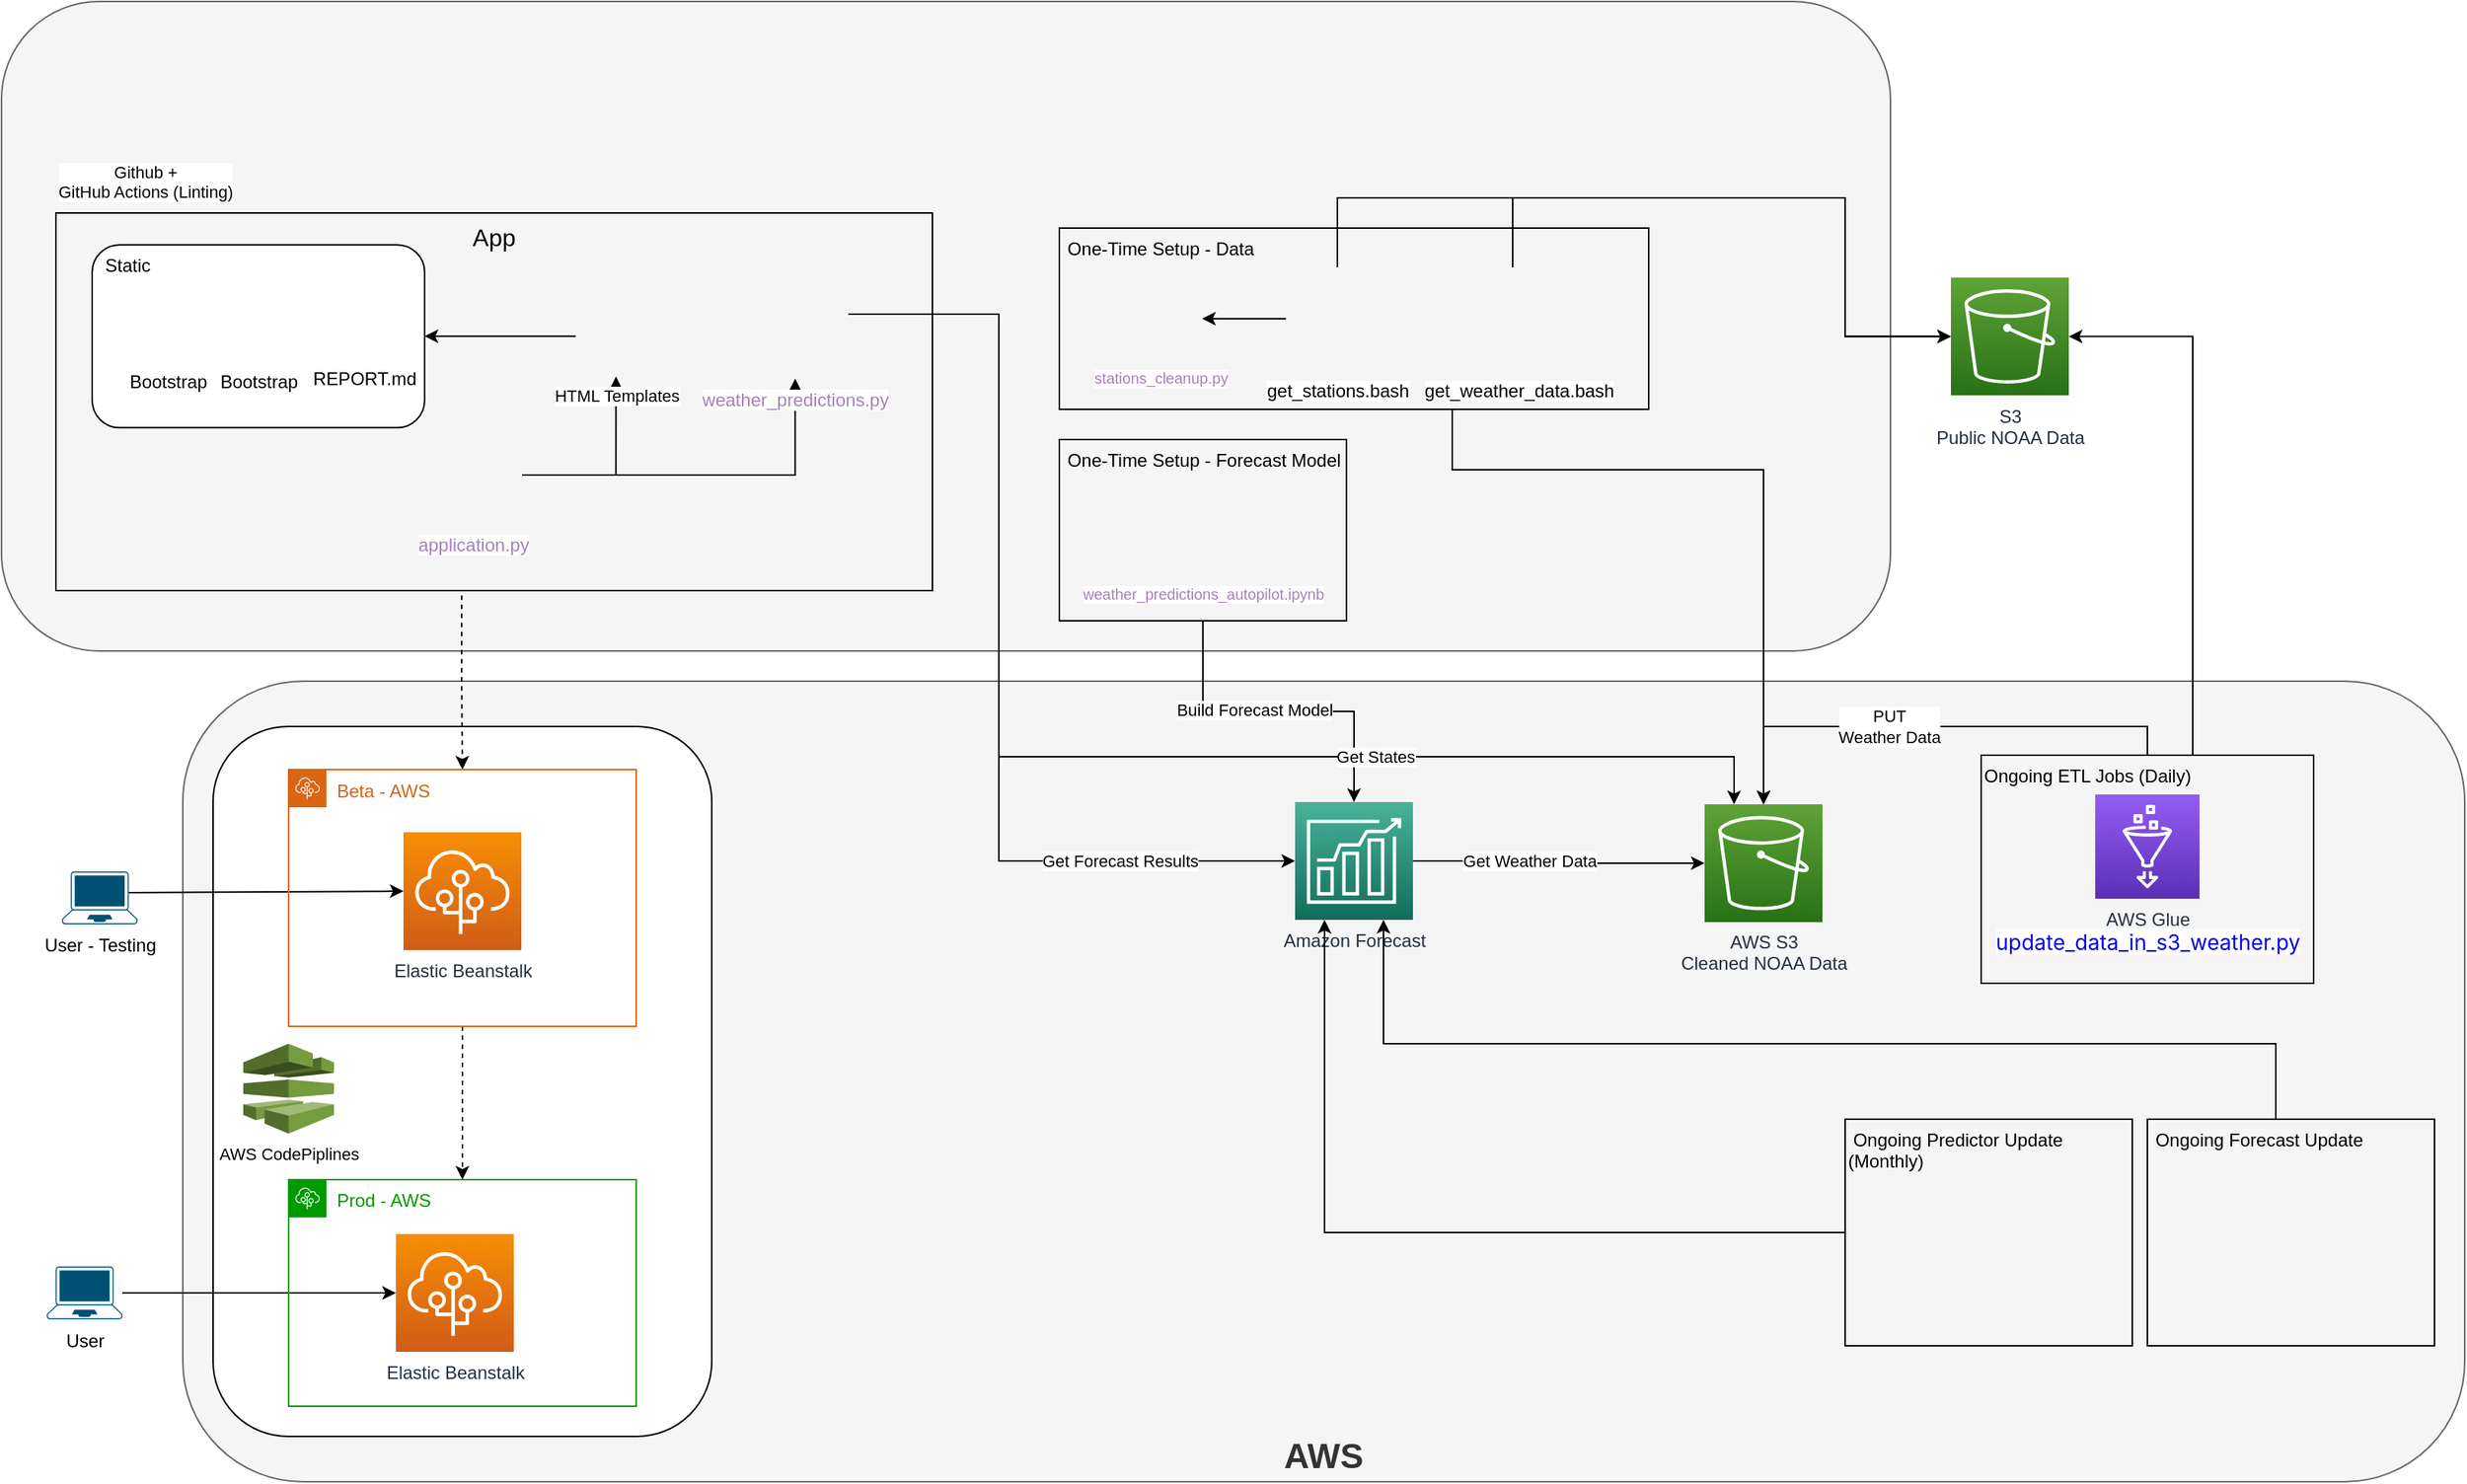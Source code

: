 <mxfile version="20.5.1" type="github">
  <diagram id="uCUmhPaclYyrkWVYoByS" name="Page-1">
    <mxGraphModel dx="1957" dy="969" grid="1" gridSize="10" guides="1" tooltips="1" connect="1" arrows="1" fold="1" page="1" pageScale="1" pageWidth="850" pageHeight="1100" math="0" shadow="0">
      <root>
        <mxCell id="0" />
        <mxCell id="1" parent="0" />
        <mxCell id="N-B8ZxFEc36IfZRzfziT-58" value="AWS" style="rounded=1;whiteSpace=wrap;html=1;fontSize=23;verticalAlign=bottom;fontStyle=1;fillColor=#f5f5f5;fontColor=#333333;strokeColor=#666666;" vertex="1" parent="1">
          <mxGeometry x="140" y="470" width="1510" height="530" as="geometry" />
        </mxCell>
        <mxCell id="N-B8ZxFEc36IfZRzfziT-39" value="" style="rounded=1;whiteSpace=wrap;html=1;fontSize=11;fillColor=#f5f5f5;strokeColor=#666666;fontColor=#333333;" vertex="1" parent="1">
          <mxGeometry x="20" y="20" width="1250" height="430" as="geometry" />
        </mxCell>
        <mxCell id="N-B8ZxFEc36IfZRzfziT-44" style="edgeStyle=orthogonalEdgeStyle;rounded=0;orthogonalLoop=1;jettySize=auto;html=1;entryX=0.5;entryY=0;entryDx=0;entryDy=0;entryPerimeter=0;fontSize=11;" edge="1" parent="1" source="N-B8ZxFEc36IfZRzfziT-42" target="N-B8ZxFEc36IfZRzfziT-43">
          <mxGeometry relative="1" as="geometry" />
        </mxCell>
        <mxCell id="N-B8ZxFEc36IfZRzfziT-51" value="Build Forecast Model" style="edgeLabel;html=1;align=center;verticalAlign=middle;resizable=0;points=[];fontSize=11;" vertex="1" connectable="0" parent="N-B8ZxFEc36IfZRzfziT-44">
          <mxGeometry x="-0.144" y="1" relative="1" as="geometry">
            <mxPoint as="offset" />
          </mxGeometry>
        </mxCell>
        <mxCell id="N-B8ZxFEc36IfZRzfziT-42" value="&amp;nbsp;One-Time Setup - Forecast Model" style="rounded=0;whiteSpace=wrap;html=1;fillColor=none;align=left;verticalAlign=top;" vertex="1" parent="1">
          <mxGeometry x="720" y="310" width="190" height="120" as="geometry" />
        </mxCell>
        <mxCell id="N-B8ZxFEc36IfZRzfziT-41" value="" style="rounded=1;whiteSpace=wrap;html=1;fontSize=11;" vertex="1" parent="1">
          <mxGeometry x="160" y="500" width="330" height="470" as="geometry" />
        </mxCell>
        <mxCell id="N-B8ZxFEc36IfZRzfziT-37" style="edgeStyle=orthogonalEdgeStyle;rounded=0;orthogonalLoop=1;jettySize=auto;html=1;entryX=0.5;entryY=0;entryDx=0;entryDy=0;entryPerimeter=0;fontSize=11;" edge="1" parent="1" source="N-B8ZxFEc36IfZRzfziT-12" target="PGNGUmruBmEjUjXc-qWK-37">
          <mxGeometry relative="1" as="geometry">
            <Array as="points">
              <mxPoint x="980" y="330" />
              <mxPoint x="1186" y="330" />
            </Array>
          </mxGeometry>
        </mxCell>
        <mxCell id="N-B8ZxFEc36IfZRzfziT-12" value="&amp;nbsp;One-Time Setup - Data" style="rounded=0;whiteSpace=wrap;html=1;fillColor=none;align=left;verticalAlign=top;" vertex="1" parent="1">
          <mxGeometry x="720" y="170" width="390" height="120" as="geometry" />
        </mxCell>
        <mxCell id="PGNGUmruBmEjUjXc-qWK-28" style="edgeStyle=orthogonalEdgeStyle;rounded=0;orthogonalLoop=1;jettySize=auto;html=1;dashed=1;exitX=0.463;exitY=1.013;exitDx=0;exitDy=0;exitPerimeter=0;" parent="1" source="PGNGUmruBmEjUjXc-qWK-51" target="PGNGUmruBmEjUjXc-qWK-30" edge="1">
          <mxGeometry relative="1" as="geometry">
            <mxPoint x="465" y="480" as="targetPoint" />
            <mxPoint x="482" y="231.519" as="sourcePoint" />
          </mxGeometry>
        </mxCell>
        <mxCell id="PGNGUmruBmEjUjXc-qWK-35" style="edgeStyle=orthogonalEdgeStyle;rounded=0;orthogonalLoop=1;jettySize=auto;html=1;" parent="1" source="PGNGUmruBmEjUjXc-qWK-2" target="PGNGUmruBmEjUjXc-qWK-32" edge="1">
          <mxGeometry relative="1" as="geometry" />
        </mxCell>
        <mxCell id="PGNGUmruBmEjUjXc-qWK-2" value="User" style="points=[[0.13,0.02,0],[0.5,0,0],[0.87,0.02,0],[0.885,0.4,0],[0.985,0.985,0],[0.5,1,0],[0.015,0.985,0],[0.115,0.4,0]];verticalLabelPosition=bottom;sketch=0;html=1;verticalAlign=top;aspect=fixed;align=center;pointerEvents=1;shape=mxgraph.cisco19.laptop;fillColor=#005073;strokeColor=none;" parent="1" vertex="1">
          <mxGeometry x="50" y="857.5" width="50" height="35" as="geometry" />
        </mxCell>
        <mxCell id="PGNGUmruBmEjUjXc-qWK-12" value="User - Testing" style="points=[[0.13,0.02,0],[0.5,0,0],[0.87,0.02,0],[0.885,0.4,0],[0.985,0.985,0],[0.5,1,0],[0.015,0.985,0],[0.115,0.4,0]];verticalLabelPosition=bottom;sketch=0;html=1;verticalAlign=top;aspect=fixed;align=center;pointerEvents=1;shape=mxgraph.cisco19.laptop;fillColor=#005073;strokeColor=none;" parent="1" vertex="1">
          <mxGeometry x="60" y="596" width="50" height="35" as="geometry" />
        </mxCell>
        <mxCell id="PGNGUmruBmEjUjXc-qWK-13" value="" style="endArrow=classic;html=1;rounded=0;exitX=0.885;exitY=0.4;exitDx=0;exitDy=0;exitPerimeter=0;entryX=0;entryY=0.5;entryDx=0;entryDy=0;entryPerimeter=0;" parent="1" source="PGNGUmruBmEjUjXc-qWK-12" target="PGNGUmruBmEjUjXc-qWK-11" edge="1">
          <mxGeometry width="50" height="50" relative="1" as="geometry">
            <mxPoint x="120" y="640" as="sourcePoint" />
            <mxPoint x="170" y="590" as="targetPoint" />
          </mxGeometry>
        </mxCell>
        <mxCell id="PGNGUmruBmEjUjXc-qWK-36" style="edgeStyle=orthogonalEdgeStyle;rounded=0;orthogonalLoop=1;jettySize=auto;html=1;entryX=0.5;entryY=0;entryDx=0;entryDy=0;dashed=1;fontColor=#009900;" parent="1" source="PGNGUmruBmEjUjXc-qWK-30" target="PGNGUmruBmEjUjXc-qWK-31" edge="1">
          <mxGeometry relative="1" as="geometry" />
        </mxCell>
        <mxCell id="PGNGUmruBmEjUjXc-qWK-30" value="Beta - AWS" style="points=[[0,0],[0.25,0],[0.5,0],[0.75,0],[1,0],[1,0.25],[1,0.5],[1,0.75],[1,1],[0.75,1],[0.5,1],[0.25,1],[0,1],[0,0.75],[0,0.5],[0,0.25]];outlineConnect=0;gradientColor=none;html=1;whiteSpace=wrap;fontSize=12;fontStyle=0;container=1;pointerEvents=0;collapsible=0;recursiveResize=0;shape=mxgraph.aws4.group;grIcon=mxgraph.aws4.group_elastic_beanstalk;strokeColor=#D86613;fillColor=none;verticalAlign=top;align=left;spacingLeft=30;fontColor=#D86613;dashed=0;" parent="1" vertex="1">
          <mxGeometry x="210" y="528.5" width="230" height="170" as="geometry" />
        </mxCell>
        <mxCell id="PGNGUmruBmEjUjXc-qWK-11" value="Elastic Beanstalk" style="sketch=0;points=[[0,0,0],[0.25,0,0],[0.5,0,0],[0.75,0,0],[1,0,0],[0,1,0],[0.25,1,0],[0.5,1,0],[0.75,1,0],[1,1,0],[0,0.25,0],[0,0.5,0],[0,0.75,0],[1,0.25,0],[1,0.5,0],[1,0.75,0]];outlineConnect=0;fontColor=#232F3E;gradientColor=#F78E04;gradientDirection=north;fillColor=#D05C17;strokeColor=#ffffff;dashed=0;verticalLabelPosition=bottom;verticalAlign=top;align=center;html=1;fontSize=12;fontStyle=0;aspect=fixed;shape=mxgraph.aws4.resourceIcon;resIcon=mxgraph.aws4.elastic_beanstalk;" parent="PGNGUmruBmEjUjXc-qWK-30" vertex="1">
          <mxGeometry x="76" y="41.5" width="78" height="78" as="geometry" />
        </mxCell>
        <mxCell id="PGNGUmruBmEjUjXc-qWK-31" value="&lt;font color=&quot;#009900&quot;&gt;Prod - AWS&lt;/font&gt;" style="points=[[0,0],[0.25,0],[0.5,0],[0.75,0],[1,0],[1,0.25],[1,0.5],[1,0.75],[1,1],[0.75,1],[0.5,1],[0.25,1],[0,1],[0,0.75],[0,0.5],[0,0.25]];outlineConnect=0;gradientColor=none;html=1;whiteSpace=wrap;fontSize=12;fontStyle=0;container=1;pointerEvents=0;collapsible=0;recursiveResize=0;shape=mxgraph.aws4.group;grIcon=mxgraph.aws4.group_elastic_beanstalk;strokeColor=#009900;fillColor=none;verticalAlign=top;align=left;spacingLeft=30;fontColor=#D86613;dashed=0;" parent="1" vertex="1">
          <mxGeometry x="210" y="800" width="230" height="150" as="geometry" />
        </mxCell>
        <mxCell id="PGNGUmruBmEjUjXc-qWK-32" value="Elastic Beanstalk" style="sketch=0;points=[[0,0,0],[0.25,0,0],[0.5,0,0],[0.75,0,0],[1,0,0],[0,1,0],[0.25,1,0],[0.5,1,0],[0.75,1,0],[1,1,0],[0,0.25,0],[0,0.5,0],[0,0.75,0],[1,0.25,0],[1,0.5,0],[1,0.75,0]];outlineConnect=0;fontColor=#232F3E;gradientColor=#F78E04;gradientDirection=north;fillColor=#D05C17;strokeColor=#ffffff;dashed=0;verticalLabelPosition=bottom;verticalAlign=top;align=center;html=1;fontSize=12;fontStyle=0;aspect=fixed;shape=mxgraph.aws4.resourceIcon;resIcon=mxgraph.aws4.elastic_beanstalk;" parent="PGNGUmruBmEjUjXc-qWK-31" vertex="1">
          <mxGeometry x="71" y="36" width="78" height="78" as="geometry" />
        </mxCell>
        <mxCell id="PGNGUmruBmEjUjXc-qWK-48" value="stations_cleanup.py" style="shape=image;html=1;verticalAlign=top;verticalLabelPosition=bottom;labelBackgroundColor=#ffffff;imageAspect=0;aspect=fixed;image=https://cdn1.iconfinder.com/data/icons/ionicons-fill-vol-2/512/logo-python-128.png;strokeColor=#A680B8;fontColor=#A680B8;fontSize=10;" parent="1" vertex="1">
          <mxGeometry x="759.997" y="202.756" width="54.49" height="54.49" as="geometry" />
        </mxCell>
        <mxCell id="PGNGUmruBmEjUjXc-qWK-49" value="weather_predictions_autopilot.ipynb" style="shape=image;html=1;verticalAlign=top;verticalLabelPosition=bottom;labelBackgroundColor=#ffffff;imageAspect=0;aspect=fixed;image=https://cdn1.iconfinder.com/data/icons/ionicons-fill-vol-2/512/logo-python-128.png;strokeColor=#A680B8;fontColor=#A680B8;fontSize=10;" parent="1" vertex="1">
          <mxGeometry x="784.844" y="339.848" width="60.31" height="60.31" as="geometry" />
        </mxCell>
        <mxCell id="N-B8ZxFEc36IfZRzfziT-4" value="" style="group" vertex="1" connectable="0" parent="1">
          <mxGeometry x="60" y="160" width="580" height="250" as="geometry" />
        </mxCell>
        <mxCell id="PGNGUmruBmEjUjXc-qWK-51" value="App" style="rounded=0;whiteSpace=wrap;html=1;fillColor=none;align=center;verticalAlign=top;fontSize=16;" parent="N-B8ZxFEc36IfZRzfziT-4" vertex="1">
          <mxGeometry x="-4" width="580" height="250" as="geometry" />
        </mxCell>
        <mxCell id="N-B8ZxFEc36IfZRzfziT-24" value="&amp;nbsp; Static" style="rounded=1;whiteSpace=wrap;html=1;align=left;labelPosition=center;verticalLabelPosition=middle;verticalAlign=top;" vertex="1" parent="N-B8ZxFEc36IfZRzfziT-4">
          <mxGeometry x="20" y="21.08" width="220" height="121.1" as="geometry" />
        </mxCell>
        <mxCell id="N-B8ZxFEc36IfZRzfziT-17" style="edgeStyle=orthogonalEdgeStyle;rounded=0;orthogonalLoop=1;jettySize=auto;html=1;" edge="1" parent="N-B8ZxFEc36IfZRzfziT-4" source="PGNGUmruBmEjUjXc-qWK-46" target="PGNGUmruBmEjUjXc-qWK-47">
          <mxGeometry relative="1" as="geometry" />
        </mxCell>
        <mxCell id="N-B8ZxFEc36IfZRzfziT-35" style="edgeStyle=orthogonalEdgeStyle;rounded=0;orthogonalLoop=1;jettySize=auto;html=1;entryX=0.5;entryY=1;entryDx=0;entryDy=0;fontSize=11;" edge="1" parent="N-B8ZxFEc36IfZRzfziT-4" source="PGNGUmruBmEjUjXc-qWK-46" target="N-B8ZxFEc36IfZRzfziT-32">
          <mxGeometry relative="1" as="geometry" />
        </mxCell>
        <mxCell id="PGNGUmruBmEjUjXc-qWK-46" value="application.py" style="shape=image;html=1;verticalAlign=top;verticalLabelPosition=bottom;labelBackgroundColor=#ffffff;imageAspect=0;aspect=fixed;image=https://cdn1.iconfinder.com/data/icons/ionicons-fill-vol-2/512/logo-python-128.png;strokeColor=#A680B8;fontColor=#A680B8;" parent="N-B8ZxFEc36IfZRzfziT-4" vertex="1">
          <mxGeometry x="240.0" y="141.253" width="64.488" height="64.488" as="geometry" />
        </mxCell>
        <mxCell id="PGNGUmruBmEjUjXc-qWK-47" value="weather_predictions.py" style="shape=image;html=1;verticalAlign=top;verticalLabelPosition=bottom;labelBackgroundColor=#ffffff;imageAspect=0;aspect=fixed;image=https://cdn1.iconfinder.com/data/icons/ionicons-fill-vol-2/512/logo-python-128.png;strokeColor=#A680B8;fontColor=#A680B8;" parent="N-B8ZxFEc36IfZRzfziT-4" vertex="1">
          <mxGeometry x="450.0" y="39.176" width="70.44" height="70.44" as="geometry" />
        </mxCell>
        <mxCell id="N-B8ZxFEc36IfZRzfziT-23" value="Bootstrap" style="shape=image;html=1;verticalAlign=top;verticalLabelPosition=bottom;labelBackgroundColor=#ffffff;imageAspect=0;aspect=fixed;image=https://cdn1.iconfinder.com/data/icons/bootstrap-vol-3/16/filetype-css-128.png;align=center;" vertex="1" parent="N-B8ZxFEc36IfZRzfziT-4">
          <mxGeometry x="50" y="57.793" width="40" height="40" as="geometry" />
        </mxCell>
        <mxCell id="N-B8ZxFEc36IfZRzfziT-25" value="Bootstrap" style="shape=image;html=1;verticalAlign=top;verticalLabelPosition=bottom;labelBackgroundColor=#ffffff;imageAspect=0;aspect=fixed;image=https://cdn1.iconfinder.com/data/icons/bootstrap-vol-3/16/filetype-js-128.png" vertex="1" parent="N-B8ZxFEc36IfZRzfziT-4">
          <mxGeometry x="110" y="57.793" width="40" height="40" as="geometry" />
        </mxCell>
        <mxCell id="N-B8ZxFEc36IfZRzfziT-26" value="REPORT.md" style="shape=image;html=1;verticalAlign=top;verticalLabelPosition=bottom;labelBackgroundColor=#ffffff;imageAspect=0;aspect=fixed;image=https://cdn1.iconfinder.com/data/icons/bootstrap-vol-3/16/filetype-md-128.png" vertex="1" parent="N-B8ZxFEc36IfZRzfziT-4">
          <mxGeometry x="179" y="54.904" width="41.5" height="41.5" as="geometry" />
        </mxCell>
        <mxCell id="N-B8ZxFEc36IfZRzfziT-30" value="" style="shape=image;html=1;verticalAlign=top;verticalLabelPosition=bottom;labelBackgroundColor=#ffffff;imageAspect=0;aspect=fixed;image=https://cdn1.iconfinder.com/data/icons/unicons-line-vol-3/24/flask-128.png" vertex="1" parent="N-B8ZxFEc36IfZRzfziT-4">
          <mxGeometry x="244" y="2.4" width="26.08" height="26.08" as="geometry" />
        </mxCell>
        <mxCell id="N-B8ZxFEc36IfZRzfziT-34" style="edgeStyle=orthogonalEdgeStyle;rounded=0;orthogonalLoop=1;jettySize=auto;html=1;entryX=1;entryY=0.5;entryDx=0;entryDy=0;fontSize=16;" edge="1" parent="N-B8ZxFEc36IfZRzfziT-4" source="N-B8ZxFEc36IfZRzfziT-32" target="N-B8ZxFEc36IfZRzfziT-24">
          <mxGeometry relative="1" as="geometry" />
        </mxCell>
        <mxCell id="N-B8ZxFEc36IfZRzfziT-32" value="HTML Templates" style="shape=image;html=1;verticalAlign=top;verticalLabelPosition=bottom;labelBackgroundColor=#ffffff;imageAspect=0;aspect=fixed;image=https://cdn2.iconfinder.com/data/icons/simple-files/128/HTML.png;fontSize=11;" vertex="1" parent="N-B8ZxFEc36IfZRzfziT-4">
          <mxGeometry x="340" y="55" width="53.26" height="53.26" as="geometry" />
        </mxCell>
        <mxCell id="PGNGUmruBmEjUjXc-qWK-37" value="AWS S3&lt;br&gt;Cleaned NOAA Data" style="sketch=0;points=[[0,0,0],[0.25,0,0],[0.5,0,0],[0.75,0,0],[1,0,0],[0,1,0],[0.25,1,0],[0.5,1,0],[0.75,1,0],[1,1,0],[0,0.25,0],[0,0.5,0],[0,0.75,0],[1,0.25,0],[1,0.5,0],[1,0.75,0]];outlineConnect=0;fontColor=#232F3E;gradientColor=#60A337;gradientDirection=north;fillColor=#277116;strokeColor=#ffffff;dashed=0;verticalLabelPosition=bottom;verticalAlign=top;align=center;html=1;fontSize=12;fontStyle=0;aspect=fixed;shape=mxgraph.aws4.resourceIcon;resIcon=mxgraph.aws4.s3;" parent="1" vertex="1">
          <mxGeometry x="1147" y="551.46" width="78" height="78" as="geometry" />
        </mxCell>
        <mxCell id="PGNGUmruBmEjUjXc-qWK-41" style="edgeStyle=orthogonalEdgeStyle;rounded=0;orthogonalLoop=1;jettySize=auto;html=1;exitX=0.5;exitY=1;exitDx=0;exitDy=0;exitPerimeter=0;fontColor=#009900;" parent="1" source="PGNGUmruBmEjUjXc-qWK-37" target="PGNGUmruBmEjUjXc-qWK-37" edge="1">
          <mxGeometry relative="1" as="geometry" />
        </mxCell>
        <mxCell id="N-B8ZxFEc36IfZRzfziT-6" style="edgeStyle=orthogonalEdgeStyle;rounded=0;orthogonalLoop=1;jettySize=auto;html=1;entryX=1;entryY=0.5;entryDx=0;entryDy=0;" edge="1" parent="1" source="N-B8ZxFEc36IfZRzfziT-5" target="PGNGUmruBmEjUjXc-qWK-48">
          <mxGeometry relative="1" as="geometry" />
        </mxCell>
        <mxCell id="N-B8ZxFEc36IfZRzfziT-8" style="edgeStyle=orthogonalEdgeStyle;rounded=0;orthogonalLoop=1;jettySize=auto;html=1;exitX=0.5;exitY=0;exitDx=0;exitDy=0;entryX=0;entryY=0.5;entryDx=0;entryDy=0;entryPerimeter=0;" edge="1" parent="1" source="N-B8ZxFEc36IfZRzfziT-5" target="N-B8ZxFEc36IfZRzfziT-7">
          <mxGeometry relative="1" as="geometry">
            <Array as="points">
              <mxPoint x="904" y="150" />
              <mxPoint x="1240" y="150" />
              <mxPoint x="1240" y="242" />
            </Array>
          </mxGeometry>
        </mxCell>
        <mxCell id="N-B8ZxFEc36IfZRzfziT-5" value="get_stations.bash" style="shape=image;html=1;verticalAlign=top;verticalLabelPosition=bottom;labelBackgroundColor=#ffffff;imageAspect=0;aspect=fixed;image=https://cdn1.iconfinder.com/data/icons/bootstrap-vol-3/16/filetype-sh-128.png" vertex="1" parent="1">
          <mxGeometry x="870" y="196" width="68" height="68" as="geometry" />
        </mxCell>
        <mxCell id="N-B8ZxFEc36IfZRzfziT-7" value="S3&lt;br&gt;Public NOAA Data" style="sketch=0;points=[[0,0,0],[0.25,0,0],[0.5,0,0],[0.75,0,0],[1,0,0],[0,1,0],[0.25,1,0],[0.5,1,0],[0.75,1,0],[1,1,0],[0,0.25,0],[0,0.5,0],[0,0.75,0],[1,0.25,0],[1,0.5,0],[1,0.75,0]];outlineConnect=0;fontColor=#232F3E;gradientColor=#60A337;gradientDirection=north;fillColor=#277116;strokeColor=#ffffff;dashed=0;verticalLabelPosition=bottom;verticalAlign=top;align=center;html=1;fontSize=12;fontStyle=0;aspect=fixed;shape=mxgraph.aws4.resourceIcon;resIcon=mxgraph.aws4.s3;" vertex="1" parent="1">
          <mxGeometry x="1310" y="202.76" width="78" height="78" as="geometry" />
        </mxCell>
        <mxCell id="N-B8ZxFEc36IfZRzfziT-14" style="edgeStyle=orthogonalEdgeStyle;rounded=0;orthogonalLoop=1;jettySize=auto;html=1;entryX=0;entryY=0.5;entryDx=0;entryDy=0;entryPerimeter=0;" edge="1" parent="1" source="N-B8ZxFEc36IfZRzfziT-10" target="N-B8ZxFEc36IfZRzfziT-7">
          <mxGeometry relative="1" as="geometry">
            <Array as="points">
              <mxPoint x="1020" y="150" />
              <mxPoint x="1240" y="150" />
              <mxPoint x="1240" y="242" />
            </Array>
          </mxGeometry>
        </mxCell>
        <mxCell id="N-B8ZxFEc36IfZRzfziT-10" value="get_weather_data.bash" style="shape=image;html=1;verticalAlign=top;verticalLabelPosition=bottom;labelBackgroundColor=#ffffff;imageAspect=0;aspect=fixed;image=https://cdn1.iconfinder.com/data/icons/bootstrap-vol-3/16/filetype-sh-128.png" vertex="1" parent="1">
          <mxGeometry x="990" y="196" width="68" height="68" as="geometry" />
        </mxCell>
        <mxCell id="N-B8ZxFEc36IfZRzfziT-21" style="edgeStyle=orthogonalEdgeStyle;rounded=0;orthogonalLoop=1;jettySize=auto;html=1;entryX=1;entryY=0.5;entryDx=0;entryDy=0;entryPerimeter=0;" edge="1" parent="1" source="N-B8ZxFEc36IfZRzfziT-18" target="N-B8ZxFEc36IfZRzfziT-7">
          <mxGeometry relative="1" as="geometry">
            <Array as="points">
              <mxPoint x="1470" y="242" />
            </Array>
          </mxGeometry>
        </mxCell>
        <mxCell id="N-B8ZxFEc36IfZRzfziT-38" style="edgeStyle=orthogonalEdgeStyle;rounded=0;orthogonalLoop=1;jettySize=auto;html=1;entryX=0.5;entryY=0;entryDx=0;entryDy=0;entryPerimeter=0;fontSize=11;" edge="1" parent="1" source="N-B8ZxFEc36IfZRzfziT-18" target="PGNGUmruBmEjUjXc-qWK-37">
          <mxGeometry relative="1" as="geometry">
            <Array as="points">
              <mxPoint x="1440" y="500" />
              <mxPoint x="1186" y="500" />
            </Array>
          </mxGeometry>
        </mxCell>
        <mxCell id="N-B8ZxFEc36IfZRzfziT-48" value="PUT&lt;br&gt;Weather Data" style="edgeLabel;html=1;align=center;verticalAlign=middle;resizable=0;points=[];fontSize=11;" vertex="1" connectable="0" parent="N-B8ZxFEc36IfZRzfziT-38">
          <mxGeometry x="0.17" relative="1" as="geometry">
            <mxPoint as="offset" />
          </mxGeometry>
        </mxCell>
        <mxCell id="N-B8ZxFEc36IfZRzfziT-18" value="Ongoing ETL Jobs (Daily)" style="rounded=0;whiteSpace=wrap;html=1;fillColor=none;align=left;verticalAlign=top;" vertex="1" parent="1">
          <mxGeometry x="1330" y="519" width="220" height="151" as="geometry" />
        </mxCell>
        <mxCell id="N-B8ZxFEc36IfZRzfziT-20" value="AWS Glue&lt;br&gt;&lt;a class=&quot;js-navigation-open Link--primary&quot; title=&quot;update_data_in_s3_weather.py&quot; data-turbo-frame=&quot;repo-content-turbo-frame&quot; href=&quot;https://github.com/robords/weather_predictions_with_aws/blob/main/glue_update_s3_data/update_data_in_s3_weather.py&quot; style=&quot;box-sizing: border-box; background-color: rgb(255, 255, 255); text-decoration-line: none; font-family: -apple-system, &amp;quot;system-ui&amp;quot;, &amp;quot;Segoe UI&amp;quot;, &amp;quot;Noto Sans&amp;quot;, Helvetica, Arial, sans-serif, &amp;quot;Apple Color Emoji&amp;quot;, &amp;quot;Segoe UI Emoji&amp;quot;; font-size: 14px; text-align: start;&quot;&gt;update_data_in_s3_weather.py&lt;/a&gt;" style="sketch=0;points=[[0,0,0],[0.25,0,0],[0.5,0,0],[0.75,0,0],[1,0,0],[0,1,0],[0.25,1,0],[0.5,1,0],[0.75,1,0],[1,1,0],[0,0.25,0],[0,0.5,0],[0,0.75,0],[1,0.25,0],[1,0.5,0],[1,0.75,0]];outlineConnect=0;fontColor=#232F3E;gradientColor=#945DF2;gradientDirection=north;fillColor=#5A30B5;strokeColor=#ffffff;dashed=0;verticalLabelPosition=bottom;verticalAlign=top;align=center;html=1;fontSize=12;fontStyle=0;aspect=fixed;shape=mxgraph.aws4.resourceIcon;resIcon=mxgraph.aws4.glue;" vertex="1" parent="1">
          <mxGeometry x="1405.5" y="545" width="69" height="69" as="geometry" />
        </mxCell>
        <mxCell id="N-B8ZxFEc36IfZRzfziT-36" value="Github + &lt;br&gt;GitHub Actions (Linting)" style="shape=image;html=1;verticalAlign=top;verticalLabelPosition=bottom;labelBackgroundColor=#ffffff;imageAspect=0;aspect=fixed;image=https://cdn4.iconfinder.com/data/icons/social-media-and-logos-11/32/Logo_Github-128.png;fontSize=11;" vertex="1" parent="1">
          <mxGeometry x="70" y="30" width="90" height="90" as="geometry" />
        </mxCell>
        <mxCell id="N-B8ZxFEc36IfZRzfziT-40" value="AWS CodePiplines" style="outlineConnect=0;dashed=0;verticalLabelPosition=bottom;verticalAlign=top;align=center;html=1;shape=mxgraph.aws3.codepipeline;fillColor=#759C3E;gradientColor=none;fontSize=11;" vertex="1" parent="1">
          <mxGeometry x="180" y="710" width="60" height="59.5" as="geometry" />
        </mxCell>
        <mxCell id="N-B8ZxFEc36IfZRzfziT-46" style="edgeStyle=orthogonalEdgeStyle;rounded=0;orthogonalLoop=1;jettySize=auto;html=1;entryX=0;entryY=0.5;entryDx=0;entryDy=0;entryPerimeter=0;fontSize=11;" edge="1" parent="1" source="N-B8ZxFEc36IfZRzfziT-43" target="PGNGUmruBmEjUjXc-qWK-37">
          <mxGeometry relative="1" as="geometry" />
        </mxCell>
        <mxCell id="N-B8ZxFEc36IfZRzfziT-49" value="Get Weather Data" style="edgeLabel;html=1;align=center;verticalAlign=middle;resizable=0;points=[];fontSize=11;" vertex="1" connectable="0" parent="N-B8ZxFEc36IfZRzfziT-46">
          <mxGeometry x="-0.223" relative="1" as="geometry">
            <mxPoint x="1" as="offset" />
          </mxGeometry>
        </mxCell>
        <mxCell id="N-B8ZxFEc36IfZRzfziT-43" value="Amazon Forecast" style="sketch=0;points=[[0,0,0],[0.25,0,0],[0.5,0,0],[0.75,0,0],[1,0,0],[0,1,0],[0.25,1,0],[0.5,1,0],[0.75,1,0],[1,1,0],[0,0.25,0],[0,0.5,0],[0,0.75,0],[1,0.25,0],[1,0.5,0],[1,0.75,0]];outlineConnect=0;fontColor=#232F3E;gradientColor=#4AB29A;gradientDirection=north;fillColor=#116D5B;strokeColor=#ffffff;dashed=0;verticalLabelPosition=bottom;verticalAlign=top;align=center;html=1;fontSize=12;fontStyle=0;aspect=fixed;shape=mxgraph.aws4.resourceIcon;resIcon=mxgraph.aws4.forecast;" vertex="1" parent="1">
          <mxGeometry x="876" y="550" width="78" height="78" as="geometry" />
        </mxCell>
        <mxCell id="N-B8ZxFEc36IfZRzfziT-45" style="edgeStyle=orthogonalEdgeStyle;rounded=0;orthogonalLoop=1;jettySize=auto;html=1;entryX=0;entryY=0.5;entryDx=0;entryDy=0;entryPerimeter=0;fontSize=11;" edge="1" parent="1" source="PGNGUmruBmEjUjXc-qWK-47" target="N-B8ZxFEc36IfZRzfziT-43">
          <mxGeometry relative="1" as="geometry">
            <Array as="points">
              <mxPoint x="680" y="227" />
              <mxPoint x="680" y="589" />
            </Array>
          </mxGeometry>
        </mxCell>
        <mxCell id="N-B8ZxFEc36IfZRzfziT-50" value="Get Forecast Results" style="edgeLabel;html=1;align=center;verticalAlign=middle;resizable=0;points=[];fontSize=11;" vertex="1" connectable="0" parent="N-B8ZxFEc36IfZRzfziT-45">
          <mxGeometry x="0.598" relative="1" as="geometry">
            <mxPoint x="16" as="offset" />
          </mxGeometry>
        </mxCell>
        <mxCell id="N-B8ZxFEc36IfZRzfziT-47" style="edgeStyle=orthogonalEdgeStyle;rounded=0;orthogonalLoop=1;jettySize=auto;html=1;entryX=0.25;entryY=0;entryDx=0;entryDy=0;entryPerimeter=0;fontSize=11;" edge="1" parent="1" source="PGNGUmruBmEjUjXc-qWK-47" target="PGNGUmruBmEjUjXc-qWK-37">
          <mxGeometry relative="1" as="geometry">
            <Array as="points">
              <mxPoint x="680" y="227" />
              <mxPoint x="680" y="520" />
              <mxPoint x="1167" y="520" />
            </Array>
          </mxGeometry>
        </mxCell>
        <mxCell id="N-B8ZxFEc36IfZRzfziT-52" value="Get States" style="edgeLabel;html=1;align=center;verticalAlign=middle;resizable=0;points=[];fontSize=11;" vertex="1" connectable="0" parent="N-B8ZxFEc36IfZRzfziT-47">
          <mxGeometry x="0.081" y="3" relative="1" as="geometry">
            <mxPoint x="149" y="3" as="offset" />
          </mxGeometry>
        </mxCell>
        <mxCell id="N-B8ZxFEc36IfZRzfziT-59" style="edgeStyle=orthogonalEdgeStyle;rounded=0;orthogonalLoop=1;jettySize=auto;html=1;entryX=0.25;entryY=1;entryDx=0;entryDy=0;entryPerimeter=0;fontSize=23;" edge="1" parent="1" source="N-B8ZxFEc36IfZRzfziT-53" target="N-B8ZxFEc36IfZRzfziT-43">
          <mxGeometry relative="1" as="geometry" />
        </mxCell>
        <mxCell id="N-B8ZxFEc36IfZRzfziT-53" value="&amp;nbsp;Ongoing Predictor Update (Monthly)" style="rounded=0;whiteSpace=wrap;html=1;fillColor=none;align=left;verticalAlign=top;" vertex="1" parent="1">
          <mxGeometry x="1240" y="760" width="190" height="150" as="geometry" />
        </mxCell>
        <mxCell id="N-B8ZxFEc36IfZRzfziT-56" style="edgeStyle=orthogonalEdgeStyle;rounded=0;orthogonalLoop=1;jettySize=auto;html=1;fontSize=11;entryX=0.75;entryY=1;entryDx=0;entryDy=0;entryPerimeter=0;" edge="1" parent="1" source="N-B8ZxFEc36IfZRzfziT-54" target="N-B8ZxFEc36IfZRzfziT-43">
          <mxGeometry relative="1" as="geometry">
            <mxPoint x="1320" y="870.0" as="targetPoint" />
            <Array as="points">
              <mxPoint x="1525" y="710" />
              <mxPoint x="935" y="710" />
            </Array>
          </mxGeometry>
        </mxCell>
        <mxCell id="N-B8ZxFEc36IfZRzfziT-54" value="&amp;nbsp;Ongoing Forecast Update" style="rounded=0;whiteSpace=wrap;html=1;fillColor=none;align=left;verticalAlign=top;" vertex="1" parent="1">
          <mxGeometry x="1440" y="760" width="190" height="150" as="geometry" />
        </mxCell>
      </root>
    </mxGraphModel>
  </diagram>
</mxfile>
